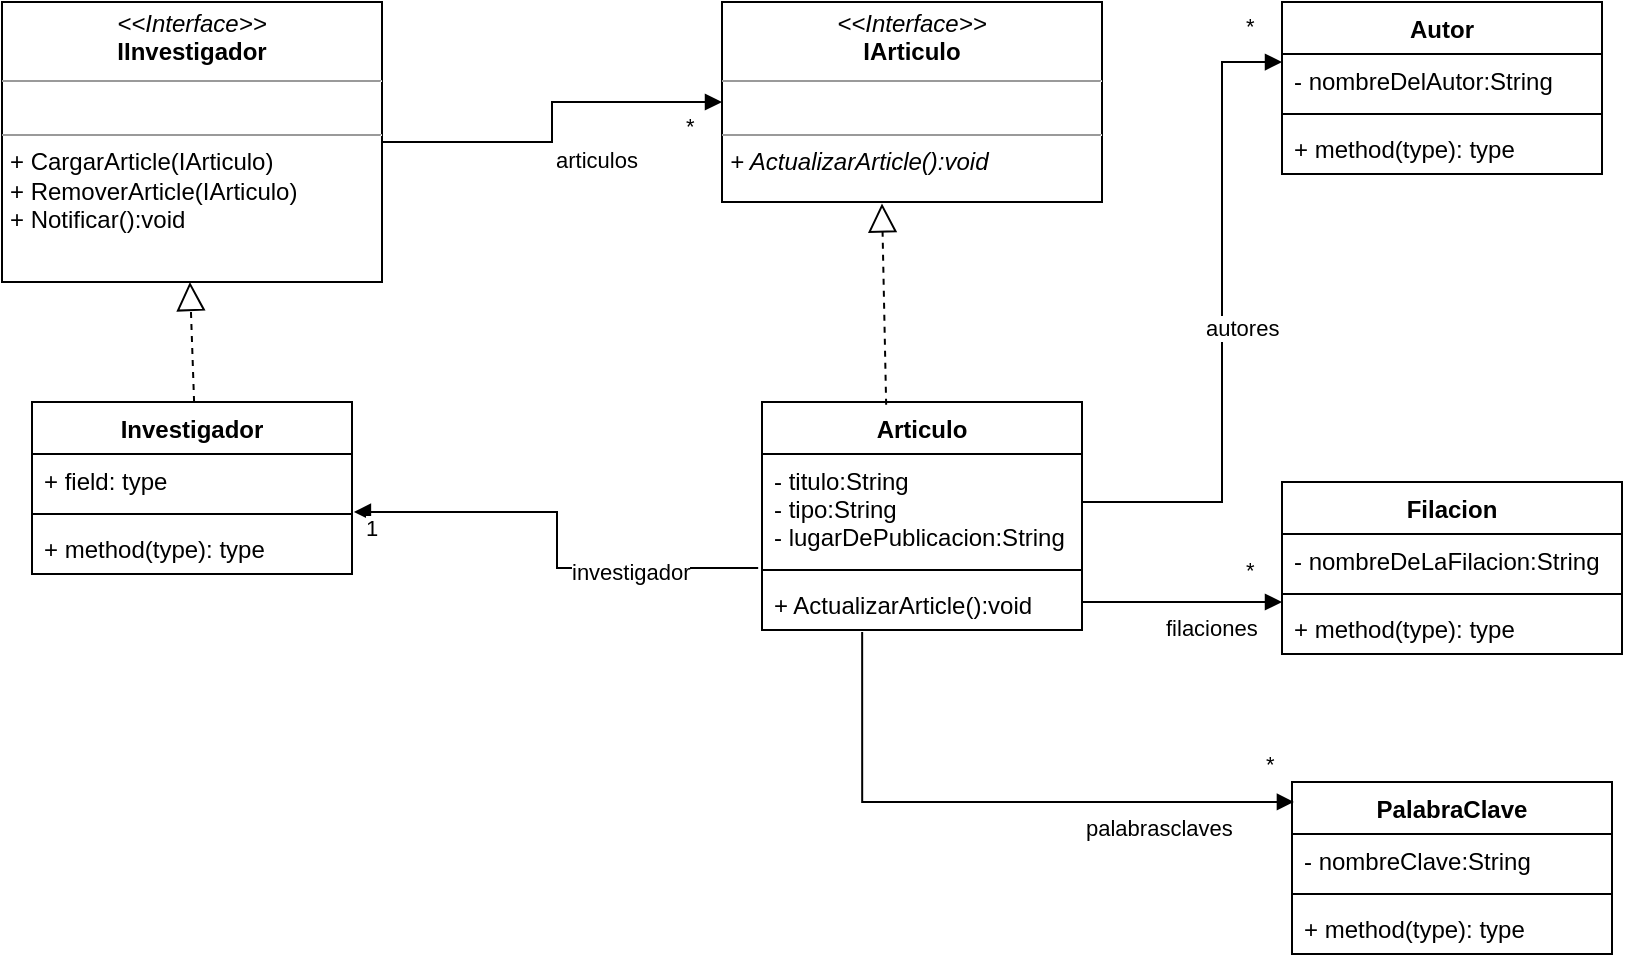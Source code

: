 <mxfile version="20.5.1" type="github">
  <diagram id="C5RBs43oDa-KdzZeNtuy" name="Page-1">
    <mxGraphModel dx="868" dy="450" grid="1" gridSize="10" guides="1" tooltips="1" connect="1" arrows="1" fold="1" page="1" pageScale="1" pageWidth="827" pageHeight="1169" math="0" shadow="0">
      <root>
        <mxCell id="WIyWlLk6GJQsqaUBKTNV-0" />
        <mxCell id="WIyWlLk6GJQsqaUBKTNV-1" parent="WIyWlLk6GJQsqaUBKTNV-0" />
        <mxCell id="X21HdPi5UFmqi_G0laHA-0" value="&lt;p style=&quot;margin:0px;margin-top:4px;text-align:center;&quot;&gt;&lt;i&gt;&amp;lt;&amp;lt;Interface&amp;gt;&amp;gt;&lt;/i&gt;&lt;br&gt;&lt;b&gt;IInvestigador&lt;/b&gt;&lt;/p&gt;&lt;hr size=&quot;1&quot;&gt;&lt;p style=&quot;margin:0px;margin-left:4px;&quot;&gt;&lt;br&gt;&lt;/p&gt;&lt;hr size=&quot;1&quot;&gt;&lt;p style=&quot;margin:0px;margin-left:4px;&quot;&gt;+ CargarArticle(IArticulo)&lt;/p&gt;&lt;p style=&quot;margin:0px;margin-left:4px;&quot;&gt;+ RemoverArticle(IArticulo)&lt;/p&gt;&lt;p style=&quot;margin:0px;margin-left:4px;&quot;&gt;+ Notificar():void&lt;/p&gt;" style="verticalAlign=top;align=left;overflow=fill;fontSize=12;fontFamily=Helvetica;html=1;" vertex="1" parent="WIyWlLk6GJQsqaUBKTNV-1">
          <mxGeometry x="80" y="160" width="190" height="140" as="geometry" />
        </mxCell>
        <mxCell id="X21HdPi5UFmqi_G0laHA-1" value="&lt;p style=&quot;margin:0px;margin-top:4px;text-align:center;&quot;&gt;&lt;i&gt;&amp;lt;&amp;lt;Interface&amp;gt;&amp;gt;&lt;/i&gt;&lt;br&gt;&lt;b&gt;IArticulo&lt;/b&gt;&lt;/p&gt;&lt;hr size=&quot;1&quot;&gt;&lt;p style=&quot;margin:0px;margin-left:4px;&quot;&gt;&lt;br&gt;&lt;/p&gt;&lt;hr size=&quot;1&quot;&gt;&lt;p style=&quot;margin:0px;margin-left:4px;&quot;&gt;&lt;i&gt;+ ActualizarArticle():void&lt;/i&gt;&lt;/p&gt;" style="verticalAlign=top;align=left;overflow=fill;fontSize=12;fontFamily=Helvetica;html=1;" vertex="1" parent="WIyWlLk6GJQsqaUBKTNV-1">
          <mxGeometry x="440" y="160" width="190" height="100" as="geometry" />
        </mxCell>
        <mxCell id="X21HdPi5UFmqi_G0laHA-2" value="articulos" style="endArrow=block;endFill=1;html=1;edgeStyle=orthogonalEdgeStyle;align=left;verticalAlign=top;rounded=0;entryX=0;entryY=0.5;entryDx=0;entryDy=0;exitX=1;exitY=0.5;exitDx=0;exitDy=0;" edge="1" parent="WIyWlLk6GJQsqaUBKTNV-1" source="X21HdPi5UFmqi_G0laHA-0" target="X21HdPi5UFmqi_G0laHA-1">
          <mxGeometry x="-0.059" relative="1" as="geometry">
            <mxPoint x="290" y="229.5" as="sourcePoint" />
            <mxPoint x="450" y="229.5" as="targetPoint" />
            <mxPoint as="offset" />
          </mxGeometry>
        </mxCell>
        <mxCell id="X21HdPi5UFmqi_G0laHA-3" value="*" style="edgeLabel;resizable=0;html=1;align=left;verticalAlign=bottom;" connectable="0" vertex="1" parent="X21HdPi5UFmqi_G0laHA-2">
          <mxGeometry x="-1" relative="1" as="geometry">
            <mxPoint x="150" as="offset" />
          </mxGeometry>
        </mxCell>
        <mxCell id="X21HdPi5UFmqi_G0laHA-4" value="Articulo" style="swimlane;fontStyle=1;align=center;verticalAlign=top;childLayout=stackLayout;horizontal=1;startSize=26;horizontalStack=0;resizeParent=1;resizeParentMax=0;resizeLast=0;collapsible=1;marginBottom=0;" vertex="1" parent="WIyWlLk6GJQsqaUBKTNV-1">
          <mxGeometry x="460" y="360" width="160" height="114" as="geometry" />
        </mxCell>
        <mxCell id="X21HdPi5UFmqi_G0laHA-5" value="- titulo:String&#xa;- tipo:String&#xa;- lugarDePublicacion:String&#xa;" style="text;strokeColor=none;fillColor=none;align=left;verticalAlign=top;spacingLeft=4;spacingRight=4;overflow=hidden;rotatable=0;points=[[0,0.5],[1,0.5]];portConstraint=eastwest;" vertex="1" parent="X21HdPi5UFmqi_G0laHA-4">
          <mxGeometry y="26" width="160" height="54" as="geometry" />
        </mxCell>
        <mxCell id="X21HdPi5UFmqi_G0laHA-6" value="" style="line;strokeWidth=1;fillColor=none;align=left;verticalAlign=middle;spacingTop=-1;spacingLeft=3;spacingRight=3;rotatable=0;labelPosition=right;points=[];portConstraint=eastwest;strokeColor=inherit;" vertex="1" parent="X21HdPi5UFmqi_G0laHA-4">
          <mxGeometry y="80" width="160" height="8" as="geometry" />
        </mxCell>
        <mxCell id="X21HdPi5UFmqi_G0laHA-7" value="+ ActualizarArticle():void" style="text;strokeColor=none;fillColor=none;align=left;verticalAlign=top;spacingLeft=4;spacingRight=4;overflow=hidden;rotatable=0;points=[[0,0.5],[1,0.5]];portConstraint=eastwest;" vertex="1" parent="X21HdPi5UFmqi_G0laHA-4">
          <mxGeometry y="88" width="160" height="26" as="geometry" />
        </mxCell>
        <mxCell id="X21HdPi5UFmqi_G0laHA-8" value="" style="endArrow=block;dashed=1;endFill=0;endSize=12;html=1;rounded=0;entryX=0.421;entryY=1.007;entryDx=0;entryDy=0;entryPerimeter=0;exitX=0.388;exitY=0.012;exitDx=0;exitDy=0;exitPerimeter=0;" edge="1" parent="WIyWlLk6GJQsqaUBKTNV-1" source="X21HdPi5UFmqi_G0laHA-4" target="X21HdPi5UFmqi_G0laHA-1">
          <mxGeometry width="160" relative="1" as="geometry">
            <mxPoint x="535" y="350" as="sourcePoint" />
            <mxPoint x="490" y="380" as="targetPoint" />
            <Array as="points" />
          </mxGeometry>
        </mxCell>
        <mxCell id="X21HdPi5UFmqi_G0laHA-9" value="Investigador" style="swimlane;fontStyle=1;align=center;verticalAlign=top;childLayout=stackLayout;horizontal=1;startSize=26;horizontalStack=0;resizeParent=1;resizeParentMax=0;resizeLast=0;collapsible=1;marginBottom=0;" vertex="1" parent="WIyWlLk6GJQsqaUBKTNV-1">
          <mxGeometry x="95" y="360" width="160" height="86" as="geometry" />
        </mxCell>
        <mxCell id="X21HdPi5UFmqi_G0laHA-10" value="+ field: type" style="text;strokeColor=none;fillColor=none;align=left;verticalAlign=top;spacingLeft=4;spacingRight=4;overflow=hidden;rotatable=0;points=[[0,0.5],[1,0.5]];portConstraint=eastwest;" vertex="1" parent="X21HdPi5UFmqi_G0laHA-9">
          <mxGeometry y="26" width="160" height="26" as="geometry" />
        </mxCell>
        <mxCell id="X21HdPi5UFmqi_G0laHA-11" value="" style="line;strokeWidth=1;fillColor=none;align=left;verticalAlign=middle;spacingTop=-1;spacingLeft=3;spacingRight=3;rotatable=0;labelPosition=right;points=[];portConstraint=eastwest;strokeColor=inherit;" vertex="1" parent="X21HdPi5UFmqi_G0laHA-9">
          <mxGeometry y="52" width="160" height="8" as="geometry" />
        </mxCell>
        <mxCell id="X21HdPi5UFmqi_G0laHA-12" value="+ method(type): type" style="text;strokeColor=none;fillColor=none;align=left;verticalAlign=top;spacingLeft=4;spacingRight=4;overflow=hidden;rotatable=0;points=[[0,0.5],[1,0.5]];portConstraint=eastwest;" vertex="1" parent="X21HdPi5UFmqi_G0laHA-9">
          <mxGeometry y="60" width="160" height="26" as="geometry" />
        </mxCell>
        <mxCell id="X21HdPi5UFmqi_G0laHA-14" value="" style="endArrow=block;dashed=1;endFill=0;endSize=12;html=1;rounded=0;entryX=0.421;entryY=1.007;entryDx=0;entryDy=0;entryPerimeter=0;exitX=0.388;exitY=0.012;exitDx=0;exitDy=0;exitPerimeter=0;" edge="1" parent="WIyWlLk6GJQsqaUBKTNV-1">
          <mxGeometry width="160" relative="1" as="geometry">
            <mxPoint x="176.05" y="360.002" as="sourcePoint" />
            <mxPoint x="173.96" y="299.95" as="targetPoint" />
            <Array as="points" />
          </mxGeometry>
        </mxCell>
        <mxCell id="X21HdPi5UFmqi_G0laHA-15" value="investigador" style="endArrow=block;endFill=1;html=1;edgeStyle=orthogonalEdgeStyle;align=left;verticalAlign=top;rounded=0;entryX=1.006;entryY=1.115;entryDx=0;entryDy=0;entryPerimeter=0;exitX=-0.012;exitY=-0.192;exitDx=0;exitDy=0;exitPerimeter=0;" edge="1" parent="WIyWlLk6GJQsqaUBKTNV-1" source="X21HdPi5UFmqi_G0laHA-7" target="X21HdPi5UFmqi_G0laHA-10">
          <mxGeometry x="-0.029" y="-5" relative="1" as="geometry">
            <mxPoint x="450" y="480" as="sourcePoint" />
            <mxPoint x="300" y="460" as="targetPoint" />
            <Array as="points" />
            <mxPoint as="offset" />
          </mxGeometry>
        </mxCell>
        <mxCell id="X21HdPi5UFmqi_G0laHA-16" value="1" style="edgeLabel;resizable=0;html=1;align=left;verticalAlign=bottom;" connectable="0" vertex="1" parent="X21HdPi5UFmqi_G0laHA-15">
          <mxGeometry x="-1" relative="1" as="geometry">
            <mxPoint x="-198" y="-12" as="offset" />
          </mxGeometry>
        </mxCell>
        <mxCell id="X21HdPi5UFmqi_G0laHA-18" value="Autor" style="swimlane;fontStyle=1;align=center;verticalAlign=top;childLayout=stackLayout;horizontal=1;startSize=26;horizontalStack=0;resizeParent=1;resizeParentMax=0;resizeLast=0;collapsible=1;marginBottom=0;" vertex="1" parent="WIyWlLk6GJQsqaUBKTNV-1">
          <mxGeometry x="720" y="160" width="160" height="86" as="geometry" />
        </mxCell>
        <mxCell id="X21HdPi5UFmqi_G0laHA-19" value="- nombreDelAutor:String&#xa;" style="text;strokeColor=none;fillColor=none;align=left;verticalAlign=top;spacingLeft=4;spacingRight=4;overflow=hidden;rotatable=0;points=[[0,0.5],[1,0.5]];portConstraint=eastwest;" vertex="1" parent="X21HdPi5UFmqi_G0laHA-18">
          <mxGeometry y="26" width="160" height="26" as="geometry" />
        </mxCell>
        <mxCell id="X21HdPi5UFmqi_G0laHA-20" value="" style="line;strokeWidth=1;fillColor=none;align=left;verticalAlign=middle;spacingTop=-1;spacingLeft=3;spacingRight=3;rotatable=0;labelPosition=right;points=[];portConstraint=eastwest;strokeColor=inherit;" vertex="1" parent="X21HdPi5UFmqi_G0laHA-18">
          <mxGeometry y="52" width="160" height="8" as="geometry" />
        </mxCell>
        <mxCell id="X21HdPi5UFmqi_G0laHA-21" value="+ method(type): type" style="text;strokeColor=none;fillColor=none;align=left;verticalAlign=top;spacingLeft=4;spacingRight=4;overflow=hidden;rotatable=0;points=[[0,0.5],[1,0.5]];portConstraint=eastwest;" vertex="1" parent="X21HdPi5UFmqi_G0laHA-18">
          <mxGeometry y="60" width="160" height="26" as="geometry" />
        </mxCell>
        <mxCell id="X21HdPi5UFmqi_G0laHA-22" value="autores" style="endArrow=block;endFill=1;html=1;edgeStyle=orthogonalEdgeStyle;align=left;verticalAlign=top;rounded=0;entryX=0;entryY=0.154;entryDx=0;entryDy=0;entryPerimeter=0;" edge="1" parent="WIyWlLk6GJQsqaUBKTNV-1" target="X21HdPi5UFmqi_G0laHA-19">
          <mxGeometry x="0.062" y="10" relative="1" as="geometry">
            <mxPoint x="620" y="410" as="sourcePoint" />
            <mxPoint x="680" y="190" as="targetPoint" />
            <Array as="points">
              <mxPoint x="690" y="410" />
              <mxPoint x="690" y="190" />
            </Array>
            <mxPoint as="offset" />
          </mxGeometry>
        </mxCell>
        <mxCell id="X21HdPi5UFmqi_G0laHA-23" value="*" style="edgeLabel;resizable=0;html=1;align=left;verticalAlign=bottom;" connectable="0" vertex="1" parent="X21HdPi5UFmqi_G0laHA-22">
          <mxGeometry x="-1" relative="1" as="geometry">
            <mxPoint x="80" y="-230" as="offset" />
          </mxGeometry>
        </mxCell>
        <mxCell id="X21HdPi5UFmqi_G0laHA-24" value="Filacion" style="swimlane;fontStyle=1;align=center;verticalAlign=top;childLayout=stackLayout;horizontal=1;startSize=26;horizontalStack=0;resizeParent=1;resizeParentMax=0;resizeLast=0;collapsible=1;marginBottom=0;" vertex="1" parent="WIyWlLk6GJQsqaUBKTNV-1">
          <mxGeometry x="720" y="400" width="170" height="86" as="geometry" />
        </mxCell>
        <mxCell id="X21HdPi5UFmqi_G0laHA-25" value="- nombreDeLaFilacion:String" style="text;strokeColor=none;fillColor=none;align=left;verticalAlign=top;spacingLeft=4;spacingRight=4;overflow=hidden;rotatable=0;points=[[0,0.5],[1,0.5]];portConstraint=eastwest;" vertex="1" parent="X21HdPi5UFmqi_G0laHA-24">
          <mxGeometry y="26" width="170" height="26" as="geometry" />
        </mxCell>
        <mxCell id="X21HdPi5UFmqi_G0laHA-26" value="" style="line;strokeWidth=1;fillColor=none;align=left;verticalAlign=middle;spacingTop=-1;spacingLeft=3;spacingRight=3;rotatable=0;labelPosition=right;points=[];portConstraint=eastwest;strokeColor=inherit;" vertex="1" parent="X21HdPi5UFmqi_G0laHA-24">
          <mxGeometry y="52" width="170" height="8" as="geometry" />
        </mxCell>
        <mxCell id="X21HdPi5UFmqi_G0laHA-27" value="+ method(type): type" style="text;strokeColor=none;fillColor=none;align=left;verticalAlign=top;spacingLeft=4;spacingRight=4;overflow=hidden;rotatable=0;points=[[0,0.5],[1,0.5]];portConstraint=eastwest;" vertex="1" parent="X21HdPi5UFmqi_G0laHA-24">
          <mxGeometry y="60" width="170" height="26" as="geometry" />
        </mxCell>
        <mxCell id="X21HdPi5UFmqi_G0laHA-28" value="filaciones" style="endArrow=block;endFill=1;html=1;edgeStyle=orthogonalEdgeStyle;align=left;verticalAlign=top;rounded=0;" edge="1" parent="WIyWlLk6GJQsqaUBKTNV-1">
          <mxGeometry x="-0.2" relative="1" as="geometry">
            <mxPoint x="620" y="460" as="sourcePoint" />
            <mxPoint x="720" y="460" as="targetPoint" />
            <Array as="points">
              <mxPoint x="680" y="460" />
              <mxPoint x="680" y="460" />
            </Array>
            <mxPoint as="offset" />
          </mxGeometry>
        </mxCell>
        <mxCell id="X21HdPi5UFmqi_G0laHA-29" value="*" style="edgeLabel;resizable=0;html=1;align=left;verticalAlign=bottom;" connectable="0" vertex="1" parent="X21HdPi5UFmqi_G0laHA-28">
          <mxGeometry x="-1" relative="1" as="geometry">
            <mxPoint x="80" y="-8" as="offset" />
          </mxGeometry>
        </mxCell>
        <mxCell id="X21HdPi5UFmqi_G0laHA-31" value="PalabraClave" style="swimlane;fontStyle=1;align=center;verticalAlign=top;childLayout=stackLayout;horizontal=1;startSize=26;horizontalStack=0;resizeParent=1;resizeParentMax=0;resizeLast=0;collapsible=1;marginBottom=0;" vertex="1" parent="WIyWlLk6GJQsqaUBKTNV-1">
          <mxGeometry x="725" y="550" width="160" height="86" as="geometry" />
        </mxCell>
        <mxCell id="X21HdPi5UFmqi_G0laHA-32" value="- nombreClave:String" style="text;strokeColor=none;fillColor=none;align=left;verticalAlign=top;spacingLeft=4;spacingRight=4;overflow=hidden;rotatable=0;points=[[0,0.5],[1,0.5]];portConstraint=eastwest;" vertex="1" parent="X21HdPi5UFmqi_G0laHA-31">
          <mxGeometry y="26" width="160" height="26" as="geometry" />
        </mxCell>
        <mxCell id="X21HdPi5UFmqi_G0laHA-33" value="" style="line;strokeWidth=1;fillColor=none;align=left;verticalAlign=middle;spacingTop=-1;spacingLeft=3;spacingRight=3;rotatable=0;labelPosition=right;points=[];portConstraint=eastwest;strokeColor=inherit;" vertex="1" parent="X21HdPi5UFmqi_G0laHA-31">
          <mxGeometry y="52" width="160" height="8" as="geometry" />
        </mxCell>
        <mxCell id="X21HdPi5UFmqi_G0laHA-34" value="+ method(type): type" style="text;strokeColor=none;fillColor=none;align=left;verticalAlign=top;spacingLeft=4;spacingRight=4;overflow=hidden;rotatable=0;points=[[0,0.5],[1,0.5]];portConstraint=eastwest;" vertex="1" parent="X21HdPi5UFmqi_G0laHA-31">
          <mxGeometry y="60" width="160" height="26" as="geometry" />
        </mxCell>
        <mxCell id="X21HdPi5UFmqi_G0laHA-35" value="palabrasclaves" style="endArrow=block;endFill=1;html=1;edgeStyle=orthogonalEdgeStyle;align=left;verticalAlign=top;rounded=0;entryX=0.006;entryY=0.116;entryDx=0;entryDy=0;entryPerimeter=0;exitX=0.313;exitY=1.038;exitDx=0;exitDy=0;exitPerimeter=0;" edge="1" parent="WIyWlLk6GJQsqaUBKTNV-1" source="X21HdPi5UFmqi_G0laHA-7" target="X21HdPi5UFmqi_G0laHA-31">
          <mxGeometry x="0.296" relative="1" as="geometry">
            <mxPoint x="510" y="490" as="sourcePoint" />
            <mxPoint x="695" y="602.5" as="targetPoint" />
            <Array as="points">
              <mxPoint x="510" y="560" />
            </Array>
            <mxPoint as="offset" />
          </mxGeometry>
        </mxCell>
        <mxCell id="X21HdPi5UFmqi_G0laHA-36" value="*" style="edgeLabel;resizable=0;html=1;align=left;verticalAlign=bottom;" connectable="0" vertex="1" parent="X21HdPi5UFmqi_G0laHA-35">
          <mxGeometry x="-1" relative="1" as="geometry">
            <mxPoint x="200" y="75" as="offset" />
          </mxGeometry>
        </mxCell>
      </root>
    </mxGraphModel>
  </diagram>
</mxfile>
